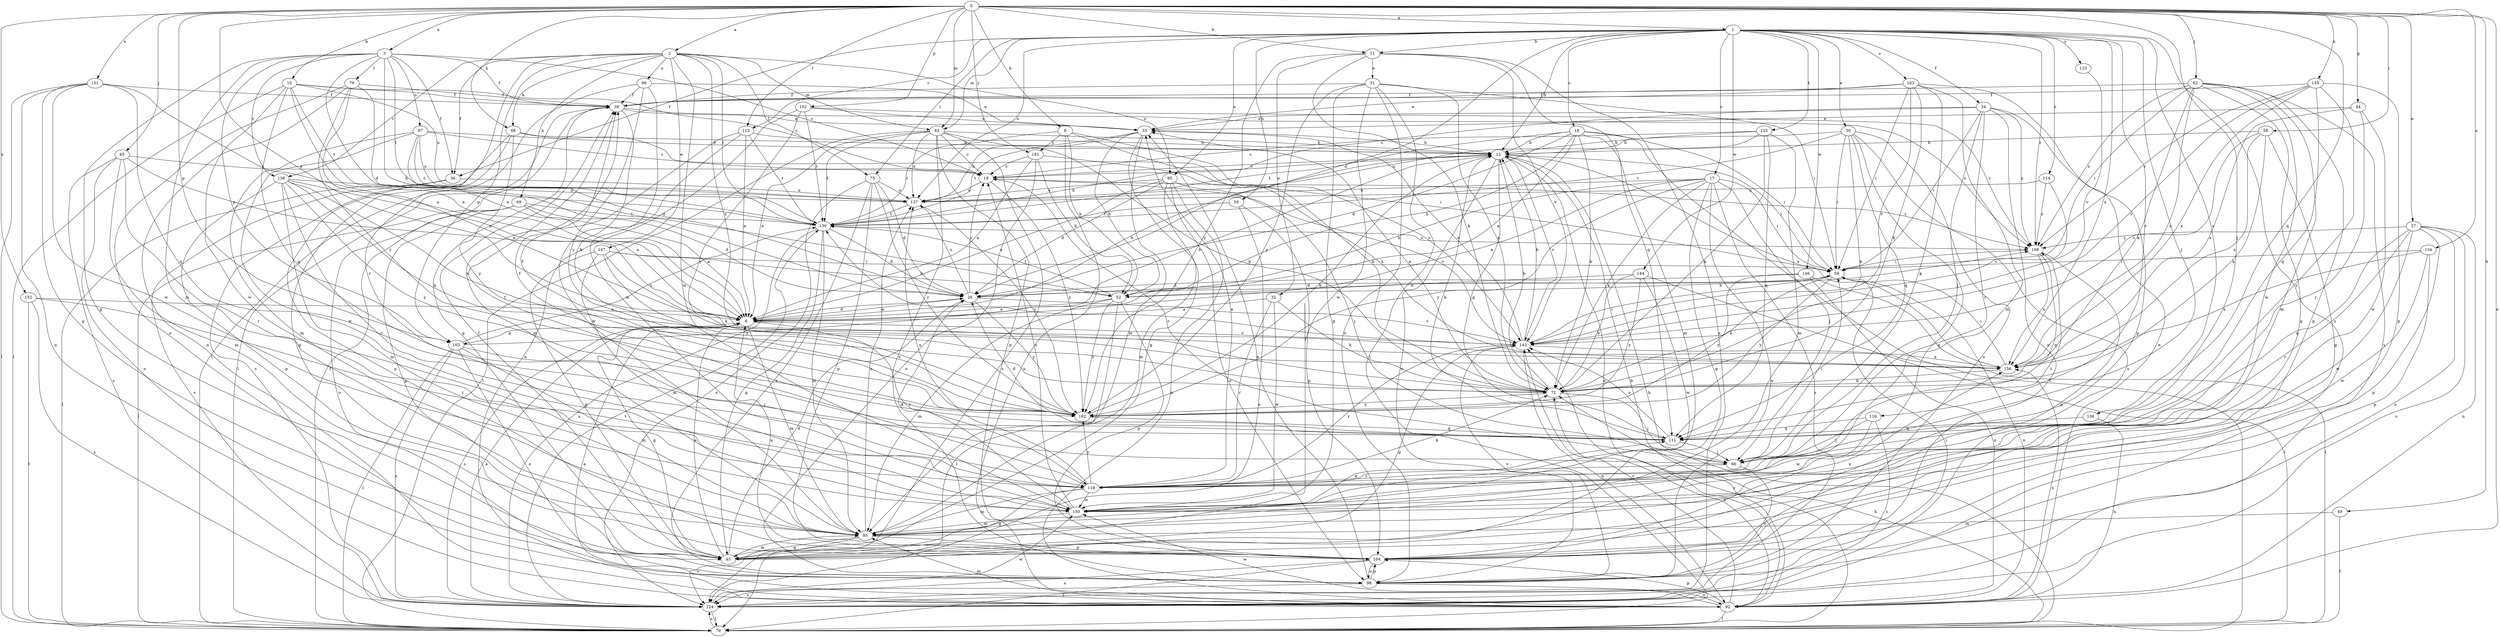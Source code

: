 strict digraph  {
0;
1;
2;
3;
6;
8;
10;
11;
12;
17;
18;
19;
26;
27;
30;
31;
32;
33;
34;
36;
39;
44;
45;
49;
50;
52;
58;
59;
62;
65;
66;
68;
69;
72;
75;
76;
79;
83;
85;
92;
95;
96;
97;
98;
102;
103;
104;
111;
112;
114;
116;
118;
123;
124;
125;
130;
134;
136;
137;
138;
143;
144;
146;
147;
150;
151;
152;
155;
156;
161;
162;
163;
168;
0 -> 1  [label=a];
0 -> 2  [label=a];
0 -> 3  [label=a];
0 -> 6  [label=a];
0 -> 8  [label=b];
0 -> 10  [label=b];
0 -> 11  [label=b];
0 -> 27  [label=e];
0 -> 44  [label=g];
0 -> 49  [label=h];
0 -> 58  [label=i];
0 -> 62  [label=j];
0 -> 65  [label=j];
0 -> 66  [label=j];
0 -> 68  [label=k];
0 -> 83  [label=m];
0 -> 92  [label=n];
0 -> 102  [label=p];
0 -> 103  [label=p];
0 -> 111  [label=q];
0 -> 112  [label=r];
0 -> 134  [label=u];
0 -> 151  [label=x];
0 -> 152  [label=x];
0 -> 155  [label=x];
0 -> 161  [label=y];
1 -> 11  [label=b];
1 -> 12  [label=b];
1 -> 17  [label=c];
1 -> 18  [label=c];
1 -> 26  [label=d];
1 -> 30  [label=e];
1 -> 34  [label=f];
1 -> 36  [label=f];
1 -> 50  [label=h];
1 -> 66  [label=j];
1 -> 75  [label=l];
1 -> 83  [label=m];
1 -> 95  [label=o];
1 -> 112  [label=r];
1 -> 114  [label=r];
1 -> 116  [label=r];
1 -> 123  [label=s];
1 -> 124  [label=s];
1 -> 125  [label=t];
1 -> 136  [label=u];
1 -> 137  [label=u];
1 -> 144  [label=w];
1 -> 146  [label=w];
1 -> 156  [label=x];
1 -> 163  [label=z];
1 -> 168  [label=z];
2 -> 36  [label=f];
2 -> 68  [label=k];
2 -> 69  [label=k];
2 -> 75  [label=l];
2 -> 83  [label=m];
2 -> 95  [label=o];
2 -> 96  [label=o];
2 -> 103  [label=p];
2 -> 118  [label=r];
2 -> 130  [label=t];
2 -> 138  [label=v];
2 -> 147  [label=w];
2 -> 150  [label=w];
2 -> 156  [label=x];
3 -> 19  [label=c];
3 -> 26  [label=d];
3 -> 36  [label=f];
3 -> 39  [label=f];
3 -> 45  [label=g];
3 -> 52  [label=h];
3 -> 76  [label=l];
3 -> 85  [label=m];
3 -> 97  [label=o];
3 -> 103  [label=p];
3 -> 130  [label=t];
3 -> 138  [label=v];
6 -> 12  [label=b];
6 -> 26  [label=d];
6 -> 45  [label=g];
6 -> 85  [label=m];
6 -> 103  [label=p];
6 -> 118  [label=r];
6 -> 124  [label=s];
6 -> 143  [label=v];
8 -> 52  [label=h];
8 -> 72  [label=k];
8 -> 92  [label=n];
8 -> 130  [label=t];
8 -> 143  [label=v];
8 -> 161  [label=y];
10 -> 6  [label=a];
10 -> 19  [label=c];
10 -> 39  [label=f];
10 -> 79  [label=l];
10 -> 111  [label=q];
10 -> 130  [label=t];
10 -> 137  [label=u];
10 -> 150  [label=w];
11 -> 31  [label=e];
11 -> 32  [label=e];
11 -> 72  [label=k];
11 -> 111  [label=q];
11 -> 124  [label=s];
11 -> 143  [label=v];
11 -> 162  [label=y];
12 -> 19  [label=c];
12 -> 59  [label=i];
12 -> 92  [label=n];
12 -> 98  [label=o];
12 -> 111  [label=q];
12 -> 143  [label=v];
12 -> 156  [label=x];
17 -> 6  [label=a];
17 -> 45  [label=g];
17 -> 52  [label=h];
17 -> 59  [label=i];
17 -> 66  [label=j];
17 -> 72  [label=k];
17 -> 98  [label=o];
17 -> 124  [label=s];
17 -> 137  [label=u];
17 -> 162  [label=y];
18 -> 6  [label=a];
18 -> 12  [label=b];
18 -> 26  [label=d];
18 -> 52  [label=h];
18 -> 59  [label=i];
18 -> 72  [label=k];
18 -> 79  [label=l];
18 -> 85  [label=m];
18 -> 130  [label=t];
19 -> 137  [label=u];
19 -> 143  [label=v];
19 -> 162  [label=y];
19 -> 168  [label=z];
26 -> 6  [label=a];
26 -> 19  [label=c];
26 -> 137  [label=u];
26 -> 143  [label=v];
26 -> 162  [label=y];
26 -> 168  [label=z];
27 -> 92  [label=n];
27 -> 98  [label=o];
27 -> 104  [label=p];
27 -> 111  [label=q];
27 -> 118  [label=r];
27 -> 124  [label=s];
27 -> 150  [label=w];
27 -> 168  [label=z];
30 -> 12  [label=b];
30 -> 45  [label=g];
30 -> 59  [label=i];
30 -> 72  [label=k];
30 -> 98  [label=o];
30 -> 111  [label=q];
30 -> 124  [label=s];
30 -> 130  [label=t];
31 -> 39  [label=f];
31 -> 45  [label=g];
31 -> 59  [label=i];
31 -> 72  [label=k];
31 -> 79  [label=l];
31 -> 98  [label=o];
31 -> 150  [label=w];
31 -> 162  [label=y];
32 -> 6  [label=a];
32 -> 72  [label=k];
32 -> 118  [label=r];
32 -> 150  [label=w];
33 -> 12  [label=b];
33 -> 45  [label=g];
33 -> 52  [label=h];
33 -> 85  [label=m];
33 -> 130  [label=t];
33 -> 137  [label=u];
34 -> 19  [label=c];
34 -> 33  [label=e];
34 -> 59  [label=i];
34 -> 66  [label=j];
34 -> 98  [label=o];
34 -> 104  [label=p];
34 -> 118  [label=r];
34 -> 168  [label=z];
36 -> 79  [label=l];
36 -> 104  [label=p];
36 -> 124  [label=s];
36 -> 137  [label=u];
39 -> 33  [label=e];
39 -> 45  [label=g];
39 -> 72  [label=k];
39 -> 79  [label=l];
39 -> 168  [label=z];
44 -> 33  [label=e];
44 -> 118  [label=r];
44 -> 150  [label=w];
44 -> 156  [label=x];
45 -> 6  [label=a];
45 -> 26  [label=d];
45 -> 39  [label=f];
45 -> 85  [label=m];
49 -> 79  [label=l];
49 -> 85  [label=m];
50 -> 104  [label=p];
50 -> 124  [label=s];
50 -> 130  [label=t];
52 -> 6  [label=a];
52 -> 79  [label=l];
52 -> 85  [label=m];
52 -> 104  [label=p];
52 -> 130  [label=t];
52 -> 162  [label=y];
58 -> 12  [label=b];
58 -> 45  [label=g];
58 -> 72  [label=k];
58 -> 143  [label=v];
58 -> 156  [label=x];
59 -> 26  [label=d];
59 -> 52  [label=h];
59 -> 72  [label=k];
59 -> 92  [label=n];
59 -> 162  [label=y];
62 -> 39  [label=f];
62 -> 45  [label=g];
62 -> 59  [label=i];
62 -> 72  [label=k];
62 -> 85  [label=m];
62 -> 104  [label=p];
62 -> 124  [label=s];
62 -> 150  [label=w];
62 -> 156  [label=x];
62 -> 168  [label=z];
65 -> 6  [label=a];
65 -> 19  [label=c];
65 -> 85  [label=m];
65 -> 98  [label=o];
65 -> 118  [label=r];
65 -> 124  [label=s];
66 -> 19  [label=c];
66 -> 59  [label=i];
66 -> 98  [label=o];
66 -> 118  [label=r];
68 -> 12  [label=b];
68 -> 45  [label=g];
68 -> 59  [label=i];
68 -> 124  [label=s];
68 -> 162  [label=y];
69 -> 6  [label=a];
69 -> 26  [label=d];
69 -> 45  [label=g];
69 -> 79  [label=l];
69 -> 98  [label=o];
69 -> 130  [label=t];
72 -> 12  [label=b];
72 -> 33  [label=e];
72 -> 66  [label=j];
72 -> 162  [label=y];
75 -> 26  [label=d];
75 -> 98  [label=o];
75 -> 104  [label=p];
75 -> 124  [label=s];
75 -> 137  [label=u];
75 -> 162  [label=y];
76 -> 6  [label=a];
76 -> 39  [label=f];
76 -> 92  [label=n];
76 -> 98  [label=o];
76 -> 156  [label=x];
76 -> 162  [label=y];
79 -> 12  [label=b];
79 -> 39  [label=f];
79 -> 72  [label=k];
79 -> 124  [label=s];
79 -> 143  [label=v];
83 -> 6  [label=a];
83 -> 12  [label=b];
83 -> 19  [label=c];
83 -> 72  [label=k];
83 -> 79  [label=l];
83 -> 98  [label=o];
83 -> 104  [label=p];
83 -> 124  [label=s];
83 -> 130  [label=t];
83 -> 137  [label=u];
85 -> 45  [label=g];
85 -> 104  [label=p];
85 -> 124  [label=s];
85 -> 137  [label=u];
92 -> 6  [label=a];
92 -> 12  [label=b];
92 -> 72  [label=k];
92 -> 79  [label=l];
92 -> 85  [label=m];
92 -> 104  [label=p];
92 -> 143  [label=v];
92 -> 150  [label=w];
92 -> 156  [label=x];
95 -> 6  [label=a];
95 -> 26  [label=d];
95 -> 66  [label=j];
95 -> 85  [label=m];
95 -> 92  [label=n];
95 -> 98  [label=o];
95 -> 137  [label=u];
96 -> 33  [label=e];
96 -> 39  [label=f];
96 -> 79  [label=l];
96 -> 150  [label=w];
96 -> 162  [label=y];
97 -> 12  [label=b];
97 -> 19  [label=c];
97 -> 26  [label=d];
97 -> 85  [label=m];
97 -> 130  [label=t];
97 -> 137  [label=u];
97 -> 150  [label=w];
98 -> 33  [label=e];
98 -> 92  [label=n];
98 -> 104  [label=p];
98 -> 124  [label=s];
98 -> 143  [label=v];
102 -> 33  [label=e];
102 -> 92  [label=n];
102 -> 130  [label=t];
102 -> 162  [label=y];
102 -> 168  [label=z];
103 -> 12  [label=b];
103 -> 66  [label=j];
103 -> 79  [label=l];
103 -> 85  [label=m];
103 -> 98  [label=o];
103 -> 124  [label=s];
103 -> 130  [label=t];
104 -> 6  [label=a];
104 -> 79  [label=l];
104 -> 98  [label=o];
104 -> 124  [label=s];
104 -> 156  [label=x];
111 -> 12  [label=b];
111 -> 26  [label=d];
111 -> 39  [label=f];
111 -> 66  [label=j];
111 -> 143  [label=v];
112 -> 6  [label=a];
112 -> 12  [label=b];
112 -> 85  [label=m];
112 -> 130  [label=t];
112 -> 150  [label=w];
114 -> 137  [label=u];
114 -> 143  [label=v];
114 -> 168  [label=z];
116 -> 66  [label=j];
116 -> 111  [label=q];
116 -> 124  [label=s];
116 -> 150  [label=w];
118 -> 33  [label=e];
118 -> 39  [label=f];
118 -> 45  [label=g];
118 -> 72  [label=k];
118 -> 85  [label=m];
118 -> 137  [label=u];
118 -> 150  [label=w];
118 -> 162  [label=y];
118 -> 168  [label=z];
123 -> 143  [label=v];
124 -> 6  [label=a];
124 -> 59  [label=i];
124 -> 79  [label=l];
124 -> 130  [label=t];
124 -> 150  [label=w];
125 -> 12  [label=b];
125 -> 19  [label=c];
125 -> 72  [label=k];
125 -> 85  [label=m];
125 -> 111  [label=q];
125 -> 137  [label=u];
130 -> 12  [label=b];
130 -> 26  [label=d];
130 -> 45  [label=g];
130 -> 85  [label=m];
130 -> 124  [label=s];
130 -> 168  [label=z];
134 -> 59  [label=i];
134 -> 104  [label=p];
134 -> 150  [label=w];
134 -> 156  [label=x];
136 -> 92  [label=n];
136 -> 111  [label=q];
137 -> 130  [label=t];
137 -> 162  [label=y];
138 -> 6  [label=a];
138 -> 72  [label=k];
138 -> 85  [label=m];
138 -> 104  [label=p];
138 -> 118  [label=r];
138 -> 137  [label=u];
138 -> 156  [label=x];
138 -> 162  [label=y];
143 -> 12  [label=b];
143 -> 33  [label=e];
143 -> 45  [label=g];
143 -> 59  [label=i];
143 -> 92  [label=n];
143 -> 118  [label=r];
143 -> 130  [label=t];
143 -> 156  [label=x];
144 -> 52  [label=h];
144 -> 72  [label=k];
144 -> 79  [label=l];
144 -> 150  [label=w];
144 -> 162  [label=y];
146 -> 26  [label=d];
146 -> 79  [label=l];
146 -> 92  [label=n];
146 -> 162  [label=y];
147 -> 45  [label=g];
147 -> 52  [label=h];
147 -> 59  [label=i];
147 -> 72  [label=k];
147 -> 85  [label=m];
147 -> 162  [label=y];
150 -> 19  [label=c];
150 -> 26  [label=d];
150 -> 85  [label=m];
150 -> 111  [label=q];
151 -> 6  [label=a];
151 -> 39  [label=f];
151 -> 45  [label=g];
151 -> 79  [label=l];
151 -> 92  [label=n];
151 -> 111  [label=q];
151 -> 150  [label=w];
152 -> 6  [label=a];
152 -> 79  [label=l];
152 -> 118  [label=r];
152 -> 124  [label=s];
155 -> 39  [label=f];
155 -> 104  [label=p];
155 -> 111  [label=q];
155 -> 118  [label=r];
155 -> 143  [label=v];
155 -> 156  [label=x];
155 -> 168  [label=z];
156 -> 59  [label=i];
156 -> 72  [label=k];
161 -> 6  [label=a];
161 -> 19  [label=c];
161 -> 52  [label=h];
161 -> 98  [label=o];
161 -> 156  [label=x];
162 -> 12  [label=b];
162 -> 39  [label=f];
162 -> 111  [label=q];
163 -> 33  [label=e];
163 -> 39  [label=f];
163 -> 59  [label=i];
163 -> 66  [label=j];
163 -> 72  [label=k];
163 -> 85  [label=m];
163 -> 92  [label=n];
163 -> 143  [label=v];
168 -> 59  [label=i];
168 -> 104  [label=p];
168 -> 111  [label=q];
168 -> 156  [label=x];
}
